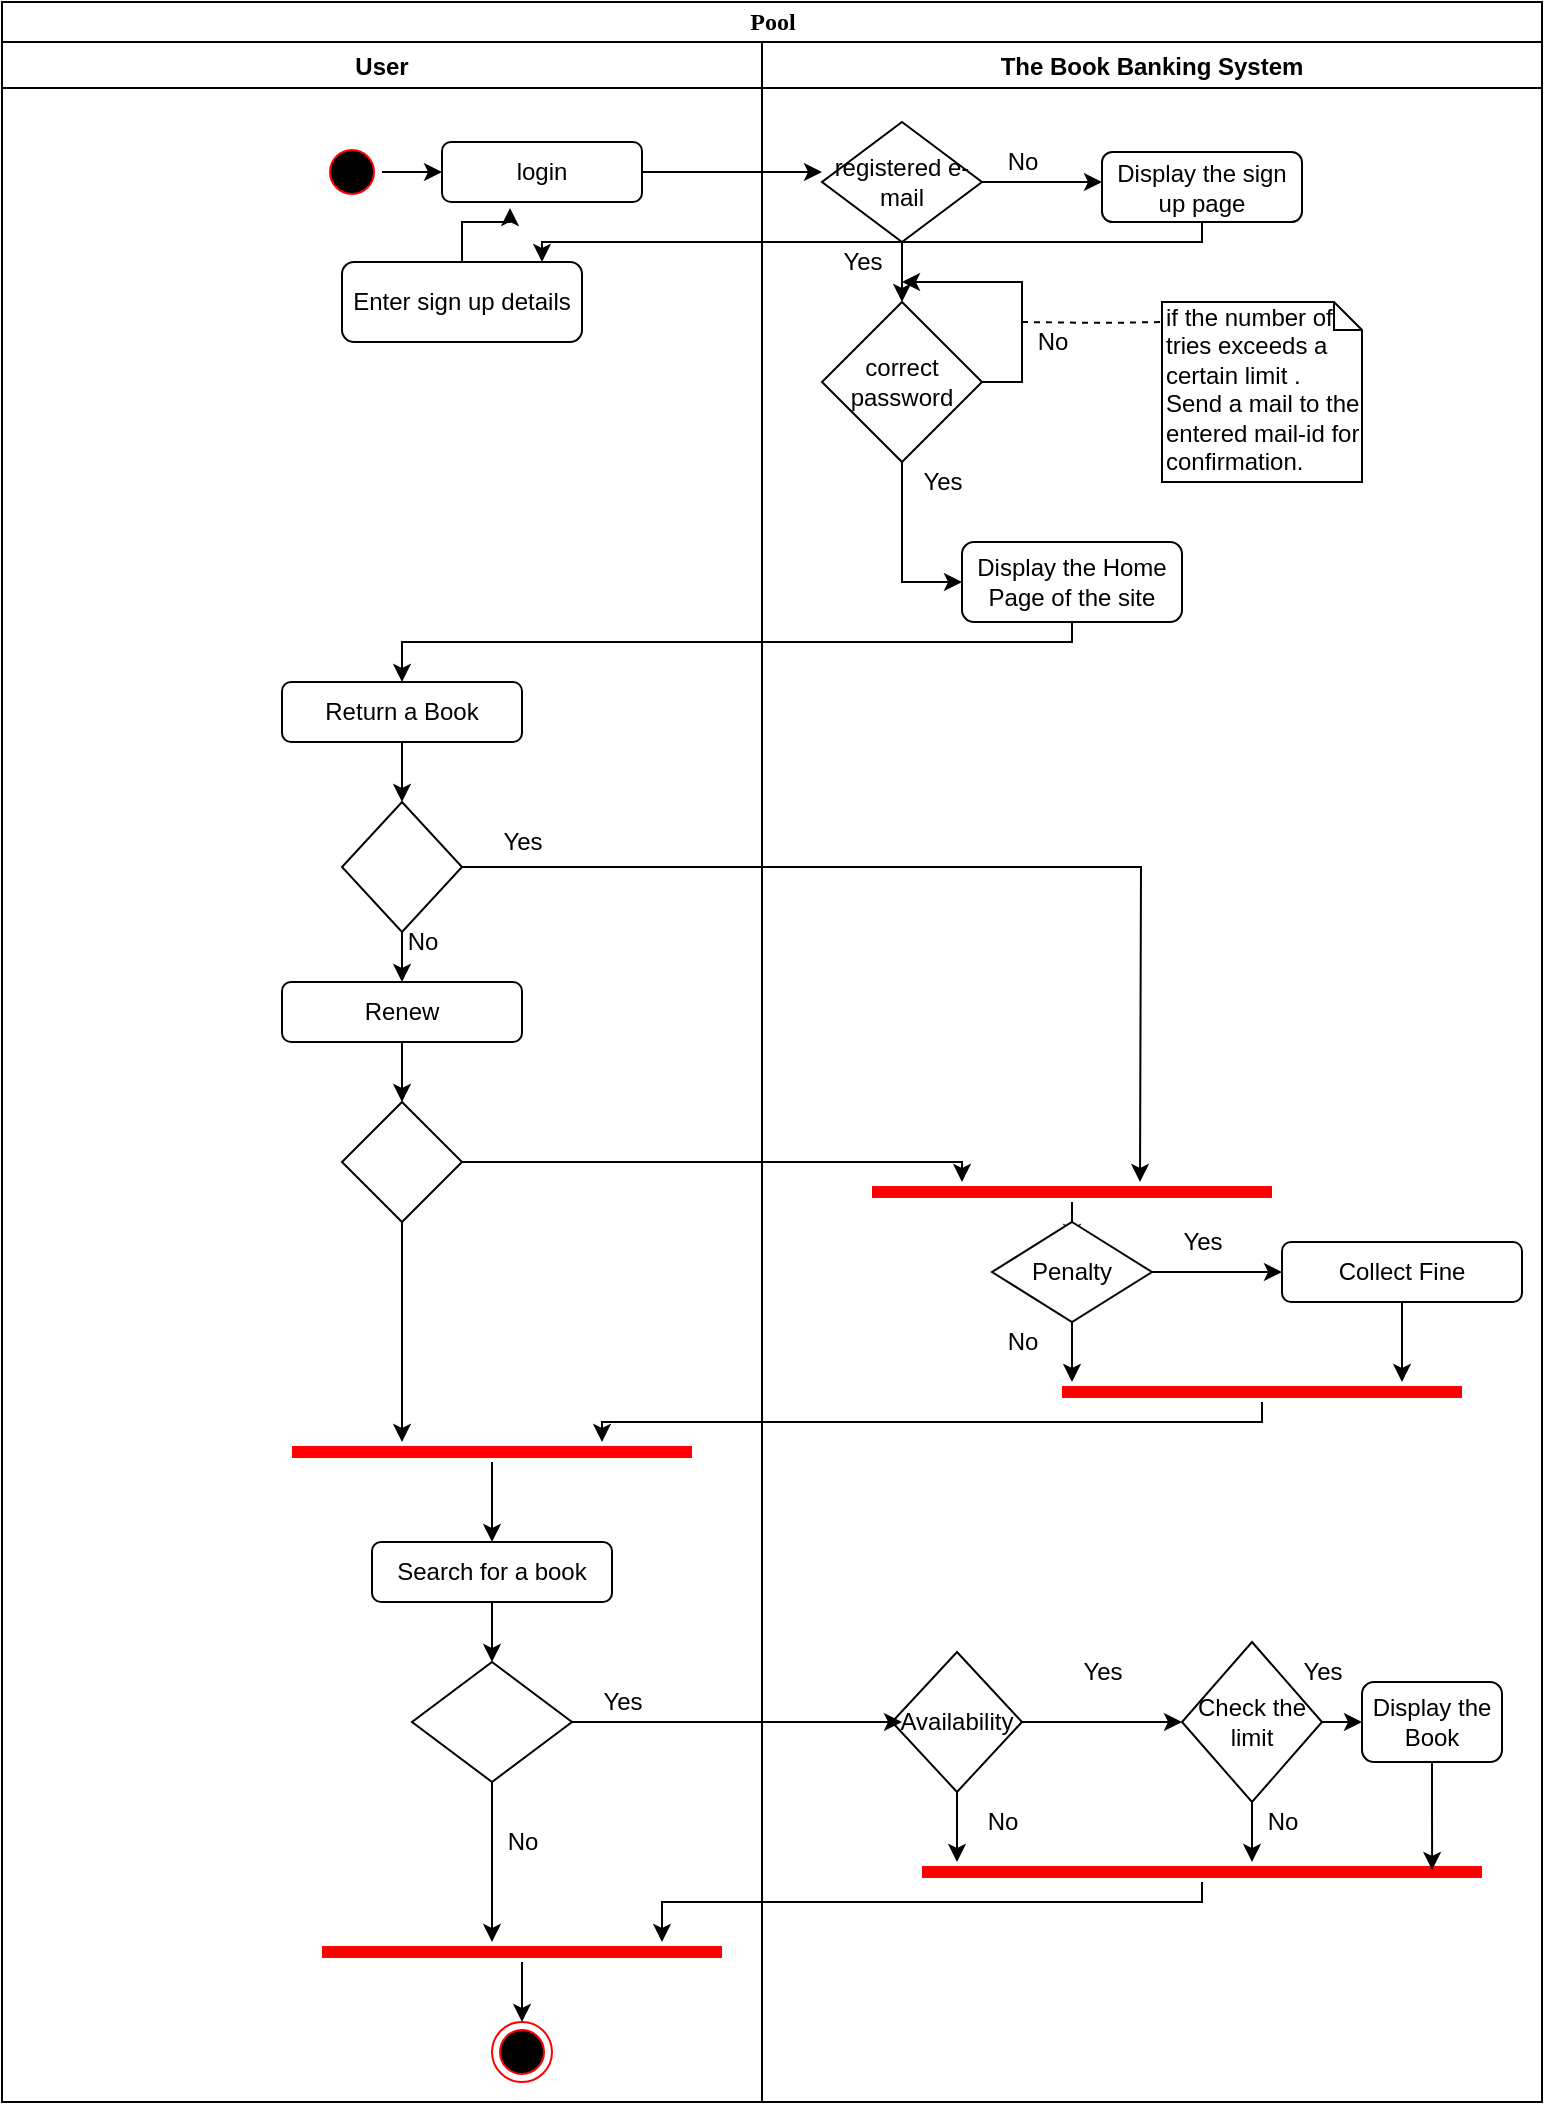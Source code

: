 <mxfile version="13.4.9" type="github">
  <diagram name="Page-1" id="0783ab3e-0a74-02c8-0abd-f7b4e66b4bec">
    <mxGraphModel dx="1221" dy="644" grid="1" gridSize="10" guides="1" tooltips="1" connect="1" arrows="1" fold="1" page="1" pageScale="1" pageWidth="850" pageHeight="1100" background="#ffffff" math="0" shadow="0">
      <root>
        <mxCell id="0" />
        <mxCell id="1" parent="0" />
        <mxCell id="T-cFDftBZHlL0c4SR16P-17" style="edgeStyle=orthogonalEdgeStyle;rounded=0;orthogonalLoop=1;jettySize=auto;html=1;" edge="1" parent="1" source="T-cFDftBZHlL0c4SR16P-16">
          <mxGeometry relative="1" as="geometry">
            <mxPoint x="490" y="115" as="targetPoint" />
          </mxGeometry>
        </mxCell>
        <mxCell id="1c1d494c118603dd-1" value="Pool" style="swimlane;html=1;childLayout=stackLayout;startSize=20;rounded=0;shadow=0;comic=0;labelBackgroundColor=none;strokeWidth=1;fontFamily=Verdana;fontSize=12;align=center;" parent="1" vertex="1">
          <mxGeometry x="80" y="30" width="770" height="1050" as="geometry" />
        </mxCell>
        <mxCell id="T-cFDftBZHlL0c4SR16P-10" value="User" style="swimlane;" vertex="1" parent="1c1d494c118603dd-1">
          <mxGeometry y="20" width="380" height="1030" as="geometry" />
        </mxCell>
        <mxCell id="T-cFDftBZHlL0c4SR16P-13" value="" style="ellipse;html=1;shape=startState;fillColor=#000000;strokeColor=#ff0000;" vertex="1" parent="T-cFDftBZHlL0c4SR16P-10">
          <mxGeometry x="160" y="50" width="30" height="30" as="geometry" />
        </mxCell>
        <mxCell id="T-cFDftBZHlL0c4SR16P-36" style="edgeStyle=orthogonalEdgeStyle;rounded=0;orthogonalLoop=1;jettySize=auto;html=1;entryX=0.34;entryY=1.1;entryDx=0;entryDy=0;entryPerimeter=0;" edge="1" parent="T-cFDftBZHlL0c4SR16P-10" source="T-cFDftBZHlL0c4SR16P-35" target="T-cFDftBZHlL0c4SR16P-16">
          <mxGeometry relative="1" as="geometry" />
        </mxCell>
        <mxCell id="T-cFDftBZHlL0c4SR16P-56" value="" style="rhombus;whiteSpace=wrap;html=1;" vertex="1" parent="T-cFDftBZHlL0c4SR16P-10">
          <mxGeometry x="170" y="530" width="60" height="60" as="geometry" />
        </mxCell>
        <mxCell id="T-cFDftBZHlL0c4SR16P-57" style="edgeStyle=orthogonalEdgeStyle;rounded=0;orthogonalLoop=1;jettySize=auto;html=1;entryX=0.5;entryY=0;entryDx=0;entryDy=0;" edge="1" parent="T-cFDftBZHlL0c4SR16P-10" source="T-cFDftBZHlL0c4SR16P-51" target="T-cFDftBZHlL0c4SR16P-56">
          <mxGeometry relative="1" as="geometry" />
        </mxCell>
        <mxCell id="T-cFDftBZHlL0c4SR16P-51" value="Renew" style="rounded=1;whiteSpace=wrap;html=1;" vertex="1" parent="T-cFDftBZHlL0c4SR16P-10">
          <mxGeometry x="140" y="470" width="120" height="30" as="geometry" />
        </mxCell>
        <mxCell id="T-cFDftBZHlL0c4SR16P-47" value="" style="rhombus;whiteSpace=wrap;html=1;" vertex="1" parent="T-cFDftBZHlL0c4SR16P-10">
          <mxGeometry x="170" y="380" width="60" height="65" as="geometry" />
        </mxCell>
        <mxCell id="T-cFDftBZHlL0c4SR16P-45" value="Return a Book" style="rounded=1;whiteSpace=wrap;html=1;" vertex="1" parent="T-cFDftBZHlL0c4SR16P-10">
          <mxGeometry x="140" y="320" width="120" height="30" as="geometry" />
        </mxCell>
        <mxCell id="T-cFDftBZHlL0c4SR16P-102" value="" style="ellipse;html=1;shape=endState;fillColor=#000000;strokeColor=#ff0000;" vertex="1" parent="T-cFDftBZHlL0c4SR16P-10">
          <mxGeometry x="245" y="990" width="30" height="30" as="geometry" />
        </mxCell>
        <mxCell id="T-cFDftBZHlL0c4SR16P-103" style="edgeStyle=orthogonalEdgeStyle;rounded=0;orthogonalLoop=1;jettySize=auto;html=1;entryX=0.5;entryY=0;entryDx=0;entryDy=0;" edge="1" parent="T-cFDftBZHlL0c4SR16P-10" source="T-cFDftBZHlL0c4SR16P-100" target="T-cFDftBZHlL0c4SR16P-102">
          <mxGeometry relative="1" as="geometry" />
        </mxCell>
        <mxCell id="T-cFDftBZHlL0c4SR16P-100" value="" style="shape=line;html=1;strokeWidth=6;strokeColor=#ff0000;" vertex="1" parent="T-cFDftBZHlL0c4SR16P-10">
          <mxGeometry x="160" y="950" width="200" height="10" as="geometry" />
        </mxCell>
        <mxCell id="T-cFDftBZHlL0c4SR16P-83" value="" style="rhombus;whiteSpace=wrap;html=1;" vertex="1" parent="T-cFDftBZHlL0c4SR16P-10">
          <mxGeometry x="205" y="810" width="80" height="60" as="geometry" />
        </mxCell>
        <mxCell id="T-cFDftBZHlL0c4SR16P-79" value="Search for a book" style="rounded=1;whiteSpace=wrap;html=1;" vertex="1" parent="T-cFDftBZHlL0c4SR16P-10">
          <mxGeometry x="185" y="750" width="120" height="30" as="geometry" />
        </mxCell>
        <mxCell id="T-cFDftBZHlL0c4SR16P-74" value="" style="shape=line;html=1;strokeWidth=6;strokeColor=#ff0000;" vertex="1" parent="T-cFDftBZHlL0c4SR16P-10">
          <mxGeometry x="145" y="700" width="200" height="10" as="geometry" />
        </mxCell>
        <mxCell id="T-cFDftBZHlL0c4SR16P-35" value="Enter sign up details" style="rounded=1;whiteSpace=wrap;html=1;" vertex="1" parent="T-cFDftBZHlL0c4SR16P-10">
          <mxGeometry x="170" y="110" width="120" height="40" as="geometry" />
        </mxCell>
        <mxCell id="T-cFDftBZHlL0c4SR16P-107" value="No" style="text;html=1;align=center;verticalAlign=middle;resizable=0;points=[];autosize=1;" vertex="1" parent="T-cFDftBZHlL0c4SR16P-10">
          <mxGeometry x="245" y="890" width="30" height="20" as="geometry" />
        </mxCell>
        <mxCell id="T-cFDftBZHlL0c4SR16P-16" value="login" style="rounded=1;whiteSpace=wrap;html=1;" vertex="1" parent="T-cFDftBZHlL0c4SR16P-10">
          <mxGeometry x="220" y="50" width="100" height="30" as="geometry" />
        </mxCell>
        <mxCell id="T-cFDftBZHlL0c4SR16P-15" style="edgeStyle=orthogonalEdgeStyle;rounded=0;orthogonalLoop=1;jettySize=auto;html=1;entryX=0;entryY=0.5;entryDx=0;entryDy=0;" edge="1" parent="T-cFDftBZHlL0c4SR16P-10" source="T-cFDftBZHlL0c4SR16P-13" target="T-cFDftBZHlL0c4SR16P-16">
          <mxGeometry relative="1" as="geometry">
            <mxPoint x="200" y="75" as="targetPoint" />
          </mxGeometry>
        </mxCell>
        <mxCell id="T-cFDftBZHlL0c4SR16P-40" style="edgeStyle=orthogonalEdgeStyle;rounded=0;orthogonalLoop=1;jettySize=auto;html=1;" edge="1" parent="1c1d494c118603dd-1" source="T-cFDftBZHlL0c4SR16P-39">
          <mxGeometry relative="1" as="geometry">
            <mxPoint x="200" y="340" as="targetPoint" />
            <Array as="points">
              <mxPoint x="535" y="320" />
              <mxPoint x="200" y="320" />
            </Array>
          </mxGeometry>
        </mxCell>
        <mxCell id="T-cFDftBZHlL0c4SR16P-48" style="edgeStyle=orthogonalEdgeStyle;rounded=0;orthogonalLoop=1;jettySize=auto;html=1;" edge="1" parent="1c1d494c118603dd-1" source="T-cFDftBZHlL0c4SR16P-47">
          <mxGeometry relative="1" as="geometry">
            <mxPoint x="569" y="590" as="targetPoint" />
          </mxGeometry>
        </mxCell>
        <mxCell id="T-cFDftBZHlL0c4SR16P-12" value="The Book Banking System" style="swimlane;" vertex="1" parent="1c1d494c118603dd-1">
          <mxGeometry x="380" y="20" width="390" height="1030" as="geometry" />
        </mxCell>
        <mxCell id="T-cFDftBZHlL0c4SR16P-26" value="Yes" style="text;html=1;align=center;verticalAlign=middle;resizable=0;points=[];autosize=1;" vertex="1" parent="T-cFDftBZHlL0c4SR16P-12">
          <mxGeometry x="30" y="100" width="40" height="20" as="geometry" />
        </mxCell>
        <mxCell id="T-cFDftBZHlL0c4SR16P-18" value="registered e-mail" style="rhombus;whiteSpace=wrap;html=1;" vertex="1" parent="T-cFDftBZHlL0c4SR16P-12">
          <mxGeometry x="30" y="40" width="80" height="60" as="geometry" />
        </mxCell>
        <mxCell id="T-cFDftBZHlL0c4SR16P-25" value="&lt;div&gt;correct&lt;/div&gt;&lt;div&gt;password&lt;br&gt;&lt;/div&gt;" style="rhombus;whiteSpace=wrap;html=1;" vertex="1" parent="T-cFDftBZHlL0c4SR16P-12">
          <mxGeometry x="30" y="130" width="80" height="80" as="geometry" />
        </mxCell>
        <mxCell id="T-cFDftBZHlL0c4SR16P-33" value="Yes" style="text;html=1;align=center;verticalAlign=middle;resizable=0;points=[];autosize=1;" vertex="1" parent="T-cFDftBZHlL0c4SR16P-12">
          <mxGeometry x="70" y="210" width="40" height="20" as="geometry" />
        </mxCell>
        <mxCell id="T-cFDftBZHlL0c4SR16P-61" style="edgeStyle=orthogonalEdgeStyle;rounded=0;orthogonalLoop=1;jettySize=auto;html=1;entryX=0.5;entryY=0;entryDx=0;entryDy=0;" edge="1" parent="T-cFDftBZHlL0c4SR16P-12" source="T-cFDftBZHlL0c4SR16P-59">
          <mxGeometry relative="1" as="geometry">
            <mxPoint x="155" y="600" as="targetPoint" />
          </mxGeometry>
        </mxCell>
        <mxCell id="T-cFDftBZHlL0c4SR16P-86" value="Availability" style="rhombus;whiteSpace=wrap;html=1;" vertex="1" parent="T-cFDftBZHlL0c4SR16P-12">
          <mxGeometry x="65" y="805" width="65" height="70" as="geometry" />
        </mxCell>
        <mxCell id="T-cFDftBZHlL0c4SR16P-69" value="No" style="text;html=1;align=center;verticalAlign=middle;resizable=0;points=[];autosize=1;" vertex="1" parent="T-cFDftBZHlL0c4SR16P-12">
          <mxGeometry x="115" y="640" width="30" height="20" as="geometry" />
        </mxCell>
        <mxCell id="T-cFDftBZHlL0c4SR16P-64" value="Penalty" style="rhombus;whiteSpace=wrap;html=1;" vertex="1" parent="T-cFDftBZHlL0c4SR16P-12">
          <mxGeometry x="115" y="590" width="80" height="50" as="geometry" />
        </mxCell>
        <mxCell id="T-cFDftBZHlL0c4SR16P-59" value="" style="shape=line;html=1;strokeWidth=6;strokeColor=#ff0000;" vertex="1" parent="T-cFDftBZHlL0c4SR16P-12">
          <mxGeometry x="55" y="570" width="200" height="10" as="geometry" />
        </mxCell>
        <mxCell id="T-cFDftBZHlL0c4SR16P-39" value="Display the Home Page of the site" style="rounded=1;whiteSpace=wrap;html=1;" vertex="1" parent="T-cFDftBZHlL0c4SR16P-12">
          <mxGeometry x="100" y="250" width="110" height="40" as="geometry" />
        </mxCell>
        <mxCell id="T-cFDftBZHlL0c4SR16P-28" value="No" style="text;html=1;align=center;verticalAlign=middle;resizable=0;points=[];autosize=1;" vertex="1" parent="T-cFDftBZHlL0c4SR16P-12">
          <mxGeometry x="130" y="140" width="30" height="20" as="geometry" />
        </mxCell>
        <mxCell id="T-cFDftBZHlL0c4SR16P-37" value="" style="endArrow=none;dashed=1;html=1;" edge="1" parent="T-cFDftBZHlL0c4SR16P-12">
          <mxGeometry width="50" height="50" relative="1" as="geometry">
            <mxPoint x="130" y="140" as="sourcePoint" />
            <mxPoint x="200" y="140" as="targetPoint" />
            <Array as="points">
              <mxPoint x="170" y="140.5" />
            </Array>
          </mxGeometry>
        </mxCell>
        <mxCell id="T-cFDftBZHlL0c4SR16P-88" value="Yes" style="text;html=1;align=center;verticalAlign=middle;resizable=0;points=[];autosize=1;" vertex="1" parent="T-cFDftBZHlL0c4SR16P-12">
          <mxGeometry x="150" y="805" width="40" height="20" as="geometry" />
        </mxCell>
        <mxCell id="T-cFDftBZHlL0c4SR16P-95" value="" style="shape=line;html=1;strokeWidth=6;strokeColor=#ff0000;" vertex="1" parent="T-cFDftBZHlL0c4SR16P-12">
          <mxGeometry x="80" y="910" width="280" height="10" as="geometry" />
        </mxCell>
        <mxCell id="T-cFDftBZHlL0c4SR16P-21" value="Display the sign up page" style="rounded=1;whiteSpace=wrap;html=1;" vertex="1" parent="T-cFDftBZHlL0c4SR16P-12">
          <mxGeometry x="170" y="55" width="100" height="35" as="geometry" />
        </mxCell>
        <mxCell id="T-cFDftBZHlL0c4SR16P-66" value="Yes" style="text;html=1;align=center;verticalAlign=middle;resizable=0;points=[];autosize=1;" vertex="1" parent="T-cFDftBZHlL0c4SR16P-12">
          <mxGeometry x="200" y="590" width="40" height="20" as="geometry" />
        </mxCell>
        <mxCell id="T-cFDftBZHlL0c4SR16P-89" value="&lt;div&gt;Check the&lt;/div&gt;&lt;div&gt;limit&lt;br&gt;&lt;/div&gt;" style="rhombus;whiteSpace=wrap;html=1;" vertex="1" parent="T-cFDftBZHlL0c4SR16P-12">
          <mxGeometry x="210" y="800" width="70" height="80" as="geometry" />
        </mxCell>
        <mxCell id="T-cFDftBZHlL0c4SR16P-70" value="" style="shape=line;html=1;strokeWidth=6;strokeColor=#ff0000;" vertex="1" parent="T-cFDftBZHlL0c4SR16P-12">
          <mxGeometry x="150" y="670" width="200" height="10" as="geometry" />
        </mxCell>
        <mxCell id="T-cFDftBZHlL0c4SR16P-38" value="&lt;div&gt;if the number of &lt;br&gt;&lt;/div&gt;&lt;div&gt;tries exceeds a &lt;br&gt;&lt;/div&gt;&lt;div&gt;certain limit . Send a mail to the entered mail-id for&lt;/div&gt;&lt;div&gt;confirmation.&lt;br&gt;&lt;/div&gt;" style="shape=note;whiteSpace=wrap;html=1;size=14;verticalAlign=top;align=left;spacingTop=-6;" vertex="1" parent="T-cFDftBZHlL0c4SR16P-12">
          <mxGeometry x="200" y="130" width="100" height="90" as="geometry" />
        </mxCell>
        <mxCell id="T-cFDftBZHlL0c4SR16P-91" value="Yes" style="text;html=1;align=center;verticalAlign=middle;resizable=0;points=[];autosize=1;" vertex="1" parent="T-cFDftBZHlL0c4SR16P-12">
          <mxGeometry x="260" y="805" width="40" height="20" as="geometry" />
        </mxCell>
        <mxCell id="T-cFDftBZHlL0c4SR16P-67" value="Collect Fine" style="rounded=1;whiteSpace=wrap;html=1;" vertex="1" parent="T-cFDftBZHlL0c4SR16P-12">
          <mxGeometry x="260" y="600" width="120" height="30" as="geometry" />
        </mxCell>
        <mxCell id="T-cFDftBZHlL0c4SR16P-19" style="edgeStyle=orthogonalEdgeStyle;rounded=0;orthogonalLoop=1;jettySize=auto;html=1;exitX=1;exitY=0.5;exitDx=0;exitDy=0;" edge="1" parent="1" source="T-cFDftBZHlL0c4SR16P-18">
          <mxGeometry relative="1" as="geometry">
            <mxPoint x="630" y="120" as="targetPoint" />
          </mxGeometry>
        </mxCell>
        <mxCell id="T-cFDftBZHlL0c4SR16P-20" value="No" style="text;html=1;align=center;verticalAlign=middle;resizable=0;points=[];autosize=1;" vertex="1" parent="1">
          <mxGeometry x="575" y="100" width="30" height="20" as="geometry" />
        </mxCell>
        <mxCell id="T-cFDftBZHlL0c4SR16P-23" style="edgeStyle=orthogonalEdgeStyle;rounded=0;orthogonalLoop=1;jettySize=auto;html=1;" edge="1" parent="1" source="T-cFDftBZHlL0c4SR16P-18">
          <mxGeometry relative="1" as="geometry">
            <mxPoint x="530" y="180" as="targetPoint" />
          </mxGeometry>
        </mxCell>
        <mxCell id="T-cFDftBZHlL0c4SR16P-29" style="edgeStyle=orthogonalEdgeStyle;rounded=0;orthogonalLoop=1;jettySize=auto;html=1;" edge="1" parent="1" source="T-cFDftBZHlL0c4SR16P-25">
          <mxGeometry relative="1" as="geometry">
            <mxPoint x="530" y="170" as="targetPoint" />
            <Array as="points">
              <mxPoint x="590" y="220" />
              <mxPoint x="590" y="170" />
            </Array>
          </mxGeometry>
        </mxCell>
        <mxCell id="T-cFDftBZHlL0c4SR16P-32" style="edgeStyle=orthogonalEdgeStyle;rounded=0;orthogonalLoop=1;jettySize=auto;html=1;" edge="1" parent="1" source="T-cFDftBZHlL0c4SR16P-25">
          <mxGeometry relative="1" as="geometry">
            <mxPoint x="560" y="320" as="targetPoint" />
            <Array as="points">
              <mxPoint x="530" y="320" />
            </Array>
          </mxGeometry>
        </mxCell>
        <mxCell id="T-cFDftBZHlL0c4SR16P-34" style="edgeStyle=orthogonalEdgeStyle;rounded=0;orthogonalLoop=1;jettySize=auto;html=1;" edge="1" parent="1" source="T-cFDftBZHlL0c4SR16P-21">
          <mxGeometry relative="1" as="geometry">
            <mxPoint x="350" y="160" as="targetPoint" />
            <Array as="points">
              <mxPoint x="680" y="150" />
              <mxPoint x="350" y="150" />
            </Array>
          </mxGeometry>
        </mxCell>
        <mxCell id="T-cFDftBZHlL0c4SR16P-46" style="edgeStyle=orthogonalEdgeStyle;rounded=0;orthogonalLoop=1;jettySize=auto;html=1;" edge="1" parent="1" source="T-cFDftBZHlL0c4SR16P-45">
          <mxGeometry relative="1" as="geometry">
            <mxPoint x="280" y="430" as="targetPoint" />
          </mxGeometry>
        </mxCell>
        <mxCell id="T-cFDftBZHlL0c4SR16P-49" value="Yes" style="text;html=1;align=center;verticalAlign=middle;resizable=0;points=[];autosize=1;" vertex="1" parent="1">
          <mxGeometry x="320" y="440" width="40" height="20" as="geometry" />
        </mxCell>
        <mxCell id="T-cFDftBZHlL0c4SR16P-50" style="edgeStyle=orthogonalEdgeStyle;rounded=0;orthogonalLoop=1;jettySize=auto;html=1;exitX=0.5;exitY=1;exitDx=0;exitDy=0;" edge="1" parent="1" source="T-cFDftBZHlL0c4SR16P-47">
          <mxGeometry relative="1" as="geometry">
            <mxPoint x="280" y="520" as="targetPoint" />
          </mxGeometry>
        </mxCell>
        <mxCell id="T-cFDftBZHlL0c4SR16P-52" value="No" style="text;html=1;align=center;verticalAlign=middle;resizable=0;points=[];autosize=1;" vertex="1" parent="1">
          <mxGeometry x="275" y="490" width="30" height="20" as="geometry" />
        </mxCell>
        <mxCell id="T-cFDftBZHlL0c4SR16P-58" style="edgeStyle=orthogonalEdgeStyle;rounded=0;orthogonalLoop=1;jettySize=auto;html=1;" edge="1" parent="1" source="T-cFDftBZHlL0c4SR16P-56">
          <mxGeometry relative="1" as="geometry">
            <mxPoint x="560" y="620" as="targetPoint" />
            <Array as="points">
              <mxPoint x="500" y="610" />
              <mxPoint x="500" y="610" />
            </Array>
          </mxGeometry>
        </mxCell>
        <mxCell id="T-cFDftBZHlL0c4SR16P-62" style="edgeStyle=orthogonalEdgeStyle;rounded=0;orthogonalLoop=1;jettySize=auto;html=1;" edge="1" parent="1">
          <mxGeometry relative="1" as="geometry">
            <mxPoint x="615" y="720" as="targetPoint" />
            <mxPoint x="615" y="690" as="sourcePoint" />
          </mxGeometry>
        </mxCell>
        <mxCell id="T-cFDftBZHlL0c4SR16P-65" style="edgeStyle=orthogonalEdgeStyle;rounded=0;orthogonalLoop=1;jettySize=auto;html=1;" edge="1" parent="1" source="T-cFDftBZHlL0c4SR16P-64">
          <mxGeometry relative="1" as="geometry">
            <mxPoint x="720" y="665" as="targetPoint" />
          </mxGeometry>
        </mxCell>
        <mxCell id="T-cFDftBZHlL0c4SR16P-68" style="edgeStyle=orthogonalEdgeStyle;rounded=0;orthogonalLoop=1;jettySize=auto;html=1;" edge="1" parent="1" source="T-cFDftBZHlL0c4SR16P-67">
          <mxGeometry relative="1" as="geometry">
            <mxPoint x="780" y="720" as="targetPoint" />
          </mxGeometry>
        </mxCell>
        <mxCell id="T-cFDftBZHlL0c4SR16P-72" style="edgeStyle=orthogonalEdgeStyle;rounded=0;orthogonalLoop=1;jettySize=auto;html=1;" edge="1" parent="1" source="T-cFDftBZHlL0c4SR16P-70">
          <mxGeometry relative="1" as="geometry">
            <mxPoint x="380" y="750" as="targetPoint" />
            <Array as="points">
              <mxPoint x="710" y="740" />
              <mxPoint x="380" y="740" />
            </Array>
          </mxGeometry>
        </mxCell>
        <mxCell id="T-cFDftBZHlL0c4SR16P-73" style="edgeStyle=orthogonalEdgeStyle;rounded=0;orthogonalLoop=1;jettySize=auto;html=1;" edge="1" parent="1" source="T-cFDftBZHlL0c4SR16P-56">
          <mxGeometry relative="1" as="geometry">
            <mxPoint x="280" y="750" as="targetPoint" />
          </mxGeometry>
        </mxCell>
        <mxCell id="T-cFDftBZHlL0c4SR16P-78" style="edgeStyle=orthogonalEdgeStyle;rounded=0;orthogonalLoop=1;jettySize=auto;html=1;" edge="1" parent="1" source="T-cFDftBZHlL0c4SR16P-74">
          <mxGeometry relative="1" as="geometry">
            <mxPoint x="325" y="800" as="targetPoint" />
          </mxGeometry>
        </mxCell>
        <mxCell id="T-cFDftBZHlL0c4SR16P-82" style="edgeStyle=orthogonalEdgeStyle;rounded=0;orthogonalLoop=1;jettySize=auto;html=1;" edge="1" parent="1" source="T-cFDftBZHlL0c4SR16P-79">
          <mxGeometry relative="1" as="geometry">
            <mxPoint x="325" y="860" as="targetPoint" />
          </mxGeometry>
        </mxCell>
        <mxCell id="T-cFDftBZHlL0c4SR16P-84" style="edgeStyle=orthogonalEdgeStyle;rounded=0;orthogonalLoop=1;jettySize=auto;html=1;" edge="1" parent="1" source="T-cFDftBZHlL0c4SR16P-83">
          <mxGeometry relative="1" as="geometry">
            <mxPoint x="530" y="890" as="targetPoint" />
          </mxGeometry>
        </mxCell>
        <mxCell id="T-cFDftBZHlL0c4SR16P-85" style="edgeStyle=orthogonalEdgeStyle;rounded=0;orthogonalLoop=1;jettySize=auto;html=1;" edge="1" parent="1" source="T-cFDftBZHlL0c4SR16P-83">
          <mxGeometry relative="1" as="geometry">
            <mxPoint x="325" y="1000" as="targetPoint" />
          </mxGeometry>
        </mxCell>
        <mxCell id="T-cFDftBZHlL0c4SR16P-87" style="edgeStyle=orthogonalEdgeStyle;rounded=0;orthogonalLoop=1;jettySize=auto;html=1;" edge="1" parent="1" source="T-cFDftBZHlL0c4SR16P-86">
          <mxGeometry relative="1" as="geometry">
            <mxPoint x="670" y="890" as="targetPoint" />
          </mxGeometry>
        </mxCell>
        <mxCell id="T-cFDftBZHlL0c4SR16P-90" style="edgeStyle=orthogonalEdgeStyle;rounded=0;orthogonalLoop=1;jettySize=auto;html=1;" edge="1" parent="1" source="T-cFDftBZHlL0c4SR16P-89">
          <mxGeometry relative="1" as="geometry">
            <mxPoint x="760" y="890" as="targetPoint" />
          </mxGeometry>
        </mxCell>
        <mxCell id="T-cFDftBZHlL0c4SR16P-98" style="edgeStyle=orthogonalEdgeStyle;rounded=0;orthogonalLoop=1;jettySize=auto;html=1;entryX=0.911;entryY=0.4;entryDx=0;entryDy=0;entryPerimeter=0;" edge="1" parent="1" source="T-cFDftBZHlL0c4SR16P-92" target="T-cFDftBZHlL0c4SR16P-95">
          <mxGeometry relative="1" as="geometry" />
        </mxCell>
        <mxCell id="T-cFDftBZHlL0c4SR16P-92" value="&lt;div&gt;Display the &lt;br&gt;&lt;/div&gt;&lt;div&gt;Book&lt;br&gt;&lt;/div&gt;" style="rounded=1;whiteSpace=wrap;html=1;" vertex="1" parent="1">
          <mxGeometry x="760" y="870" width="70" height="40" as="geometry" />
        </mxCell>
        <mxCell id="T-cFDftBZHlL0c4SR16P-93" style="edgeStyle=orthogonalEdgeStyle;rounded=0;orthogonalLoop=1;jettySize=auto;html=1;" edge="1" parent="1" source="T-cFDftBZHlL0c4SR16P-86">
          <mxGeometry relative="1" as="geometry">
            <mxPoint x="557.5" y="960" as="targetPoint" />
          </mxGeometry>
        </mxCell>
        <mxCell id="T-cFDftBZHlL0c4SR16P-94" style="edgeStyle=orthogonalEdgeStyle;rounded=0;orthogonalLoop=1;jettySize=auto;html=1;" edge="1" parent="1" source="T-cFDftBZHlL0c4SR16P-89">
          <mxGeometry relative="1" as="geometry">
            <mxPoint x="705" y="960" as="targetPoint" />
          </mxGeometry>
        </mxCell>
        <mxCell id="T-cFDftBZHlL0c4SR16P-99" style="edgeStyle=orthogonalEdgeStyle;rounded=0;orthogonalLoop=1;jettySize=auto;html=1;" edge="1" parent="1" source="T-cFDftBZHlL0c4SR16P-95">
          <mxGeometry relative="1" as="geometry">
            <mxPoint x="410" y="1000" as="targetPoint" />
            <Array as="points">
              <mxPoint x="680" y="980" />
              <mxPoint x="410" y="980" />
            </Array>
          </mxGeometry>
        </mxCell>
        <mxCell id="T-cFDftBZHlL0c4SR16P-104" value="No" style="text;html=1;align=center;verticalAlign=middle;resizable=0;points=[];autosize=1;" vertex="1" parent="1">
          <mxGeometry x="565" y="930" width="30" height="20" as="geometry" />
        </mxCell>
        <mxCell id="T-cFDftBZHlL0c4SR16P-105" value="No" style="text;html=1;align=center;verticalAlign=middle;resizable=0;points=[];autosize=1;" vertex="1" parent="1">
          <mxGeometry x="705" y="930" width="30" height="20" as="geometry" />
        </mxCell>
        <mxCell id="T-cFDftBZHlL0c4SR16P-106" value="Yes" style="text;html=1;align=center;verticalAlign=middle;resizable=0;points=[];autosize=1;" vertex="1" parent="1">
          <mxGeometry x="370" y="870" width="40" height="20" as="geometry" />
        </mxCell>
      </root>
    </mxGraphModel>
  </diagram>
</mxfile>
